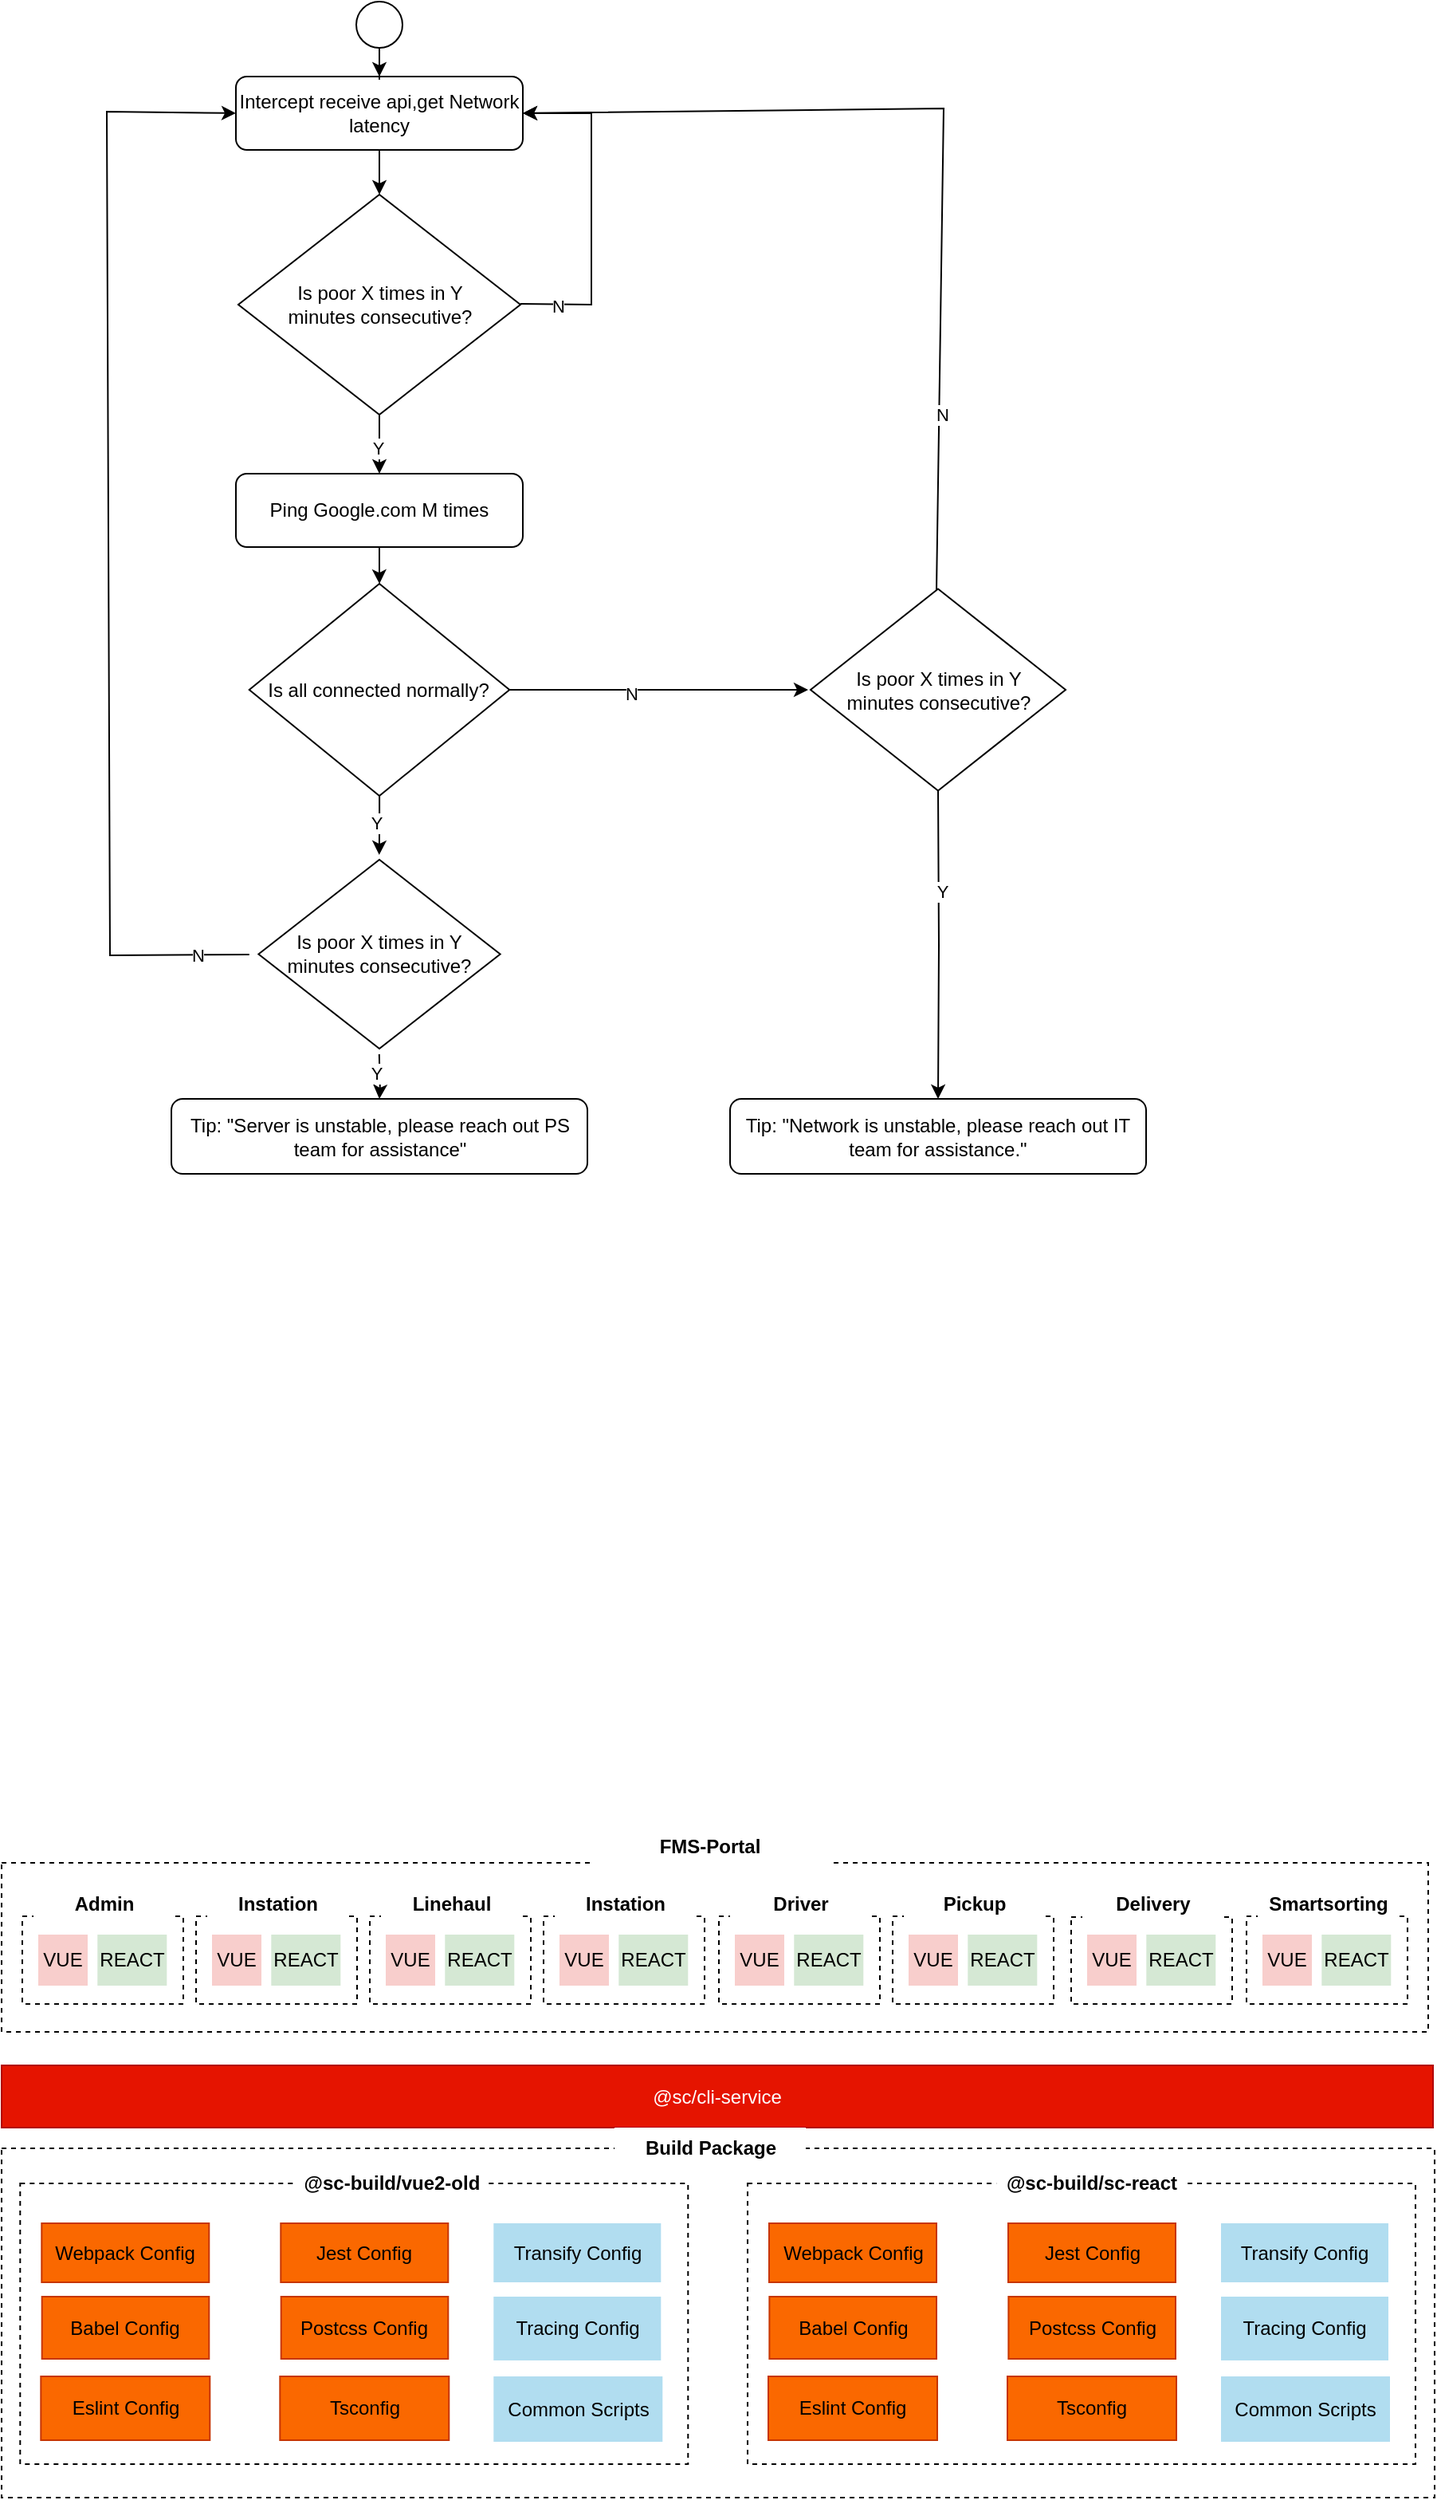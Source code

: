 <mxfile version="22.1.7" type="github">
  <diagram id="g7mZL4UJyp3ImM8-Kb3E" name="第 1 页">
    <mxGraphModel dx="1375" dy="907" grid="0" gridSize="10" guides="1" tooltips="1" connect="1" arrows="1" fold="1" page="1" pageScale="1" pageWidth="3300" pageHeight="4681" math="0" shadow="0">
      <root>
        <mxCell id="0" />
        <mxCell id="1" parent="0" />
        <mxCell id="xD3RP8KoA3FfiCGScRQc-74" value="" style="rounded=0;whiteSpace=wrap;html=1;dashed=1;" vertex="1" parent="1">
          <mxGeometry x="136" y="1380" width="899" height="219" as="geometry" />
        </mxCell>
        <mxCell id="xD3RP8KoA3FfiCGScRQc-58" value="" style="rounded=0;whiteSpace=wrap;html=1;dashed=1;" vertex="1" parent="1">
          <mxGeometry x="147.65" y="1402" width="419" height="176" as="geometry" />
        </mxCell>
        <mxCell id="xD3RP8KoA3FfiCGScRQc-40" value="" style="rounded=0;whiteSpace=wrap;html=1;dashed=1;" vertex="1" parent="1">
          <mxGeometry x="136" y="1201" width="895" height="106" as="geometry" />
        </mxCell>
        <mxCell id="xD3RP8KoA3FfiCGScRQc-4" value="" style="rounded=0;whiteSpace=wrap;html=1;dashed=1;" vertex="1" parent="1">
          <mxGeometry x="258" y="1234.5" width="101" height="55" as="geometry" />
        </mxCell>
        <mxCell id="zIHW5CxmA5vY3RCyEzZJ-4" value="" style="edgeStyle=orthogonalEdgeStyle;rounded=0;orthogonalLoop=1;jettySize=auto;html=1;fontStyle=0" parent="1" source="zIHW5CxmA5vY3RCyEzZJ-2" target="zIHW5CxmA5vY3RCyEzZJ-3" edge="1">
          <mxGeometry relative="1" as="geometry" />
        </mxCell>
        <mxCell id="zIHW5CxmA5vY3RCyEzZJ-2" value="Intercept receive api,get Network latency" style="rounded=1;whiteSpace=wrap;html=1;fontStyle=0" parent="1" vertex="1">
          <mxGeometry x="283" y="81" width="180" height="46" as="geometry" />
        </mxCell>
        <mxCell id="zIHW5CxmA5vY3RCyEzZJ-10" value="" style="edgeStyle=orthogonalEdgeStyle;rounded=0;orthogonalLoop=1;jettySize=auto;html=1;fontStyle=0" parent="1" source="zIHW5CxmA5vY3RCyEzZJ-3" target="zIHW5CxmA5vY3RCyEzZJ-7" edge="1">
          <mxGeometry relative="1" as="geometry" />
        </mxCell>
        <mxCell id="zIHW5CxmA5vY3RCyEzZJ-11" value="Y" style="edgeLabel;html=1;align=center;verticalAlign=middle;resizable=0;points=[];fontStyle=0" parent="zIHW5CxmA5vY3RCyEzZJ-10" vertex="1" connectable="0">
          <mxGeometry x="0.234" y="-1" relative="1" as="geometry">
            <mxPoint as="offset" />
          </mxGeometry>
        </mxCell>
        <mxCell id="zIHW5CxmA5vY3RCyEzZJ-3" value="Is poor X times in Y&lt;br&gt;minutes consecutive?" style="rhombus;whiteSpace=wrap;html=1;fontStyle=0" parent="1" vertex="1">
          <mxGeometry x="284.5" y="155" width="177" height="138" as="geometry" />
        </mxCell>
        <mxCell id="zIHW5CxmA5vY3RCyEzZJ-5" value="" style="endArrow=classic;html=1;rounded=0;entryX=1;entryY=0.5;entryDx=0;entryDy=0;fontStyle=0" parent="1" target="zIHW5CxmA5vY3RCyEzZJ-2" edge="1">
          <mxGeometry width="50" height="50" relative="1" as="geometry">
            <mxPoint x="461.5" y="223.5" as="sourcePoint" />
            <mxPoint x="506" y="60" as="targetPoint" />
            <Array as="points">
              <mxPoint x="506" y="224" />
              <mxPoint x="506" y="104" />
            </Array>
          </mxGeometry>
        </mxCell>
        <mxCell id="zIHW5CxmA5vY3RCyEzZJ-6" value="N" style="edgeLabel;html=1;align=center;verticalAlign=middle;resizable=0;points=[];fontStyle=0" parent="zIHW5CxmA5vY3RCyEzZJ-5" vertex="1" connectable="0">
          <mxGeometry x="-0.773" y="-1" relative="1" as="geometry">
            <mxPoint as="offset" />
          </mxGeometry>
        </mxCell>
        <mxCell id="zIHW5CxmA5vY3RCyEzZJ-12" value="" style="edgeStyle=orthogonalEdgeStyle;rounded=0;orthogonalLoop=1;jettySize=auto;html=1;fontStyle=0" parent="1" source="zIHW5CxmA5vY3RCyEzZJ-7" target="zIHW5CxmA5vY3RCyEzZJ-8" edge="1">
          <mxGeometry relative="1" as="geometry" />
        </mxCell>
        <mxCell id="zIHW5CxmA5vY3RCyEzZJ-7" value="Ping Google.com M times" style="rounded=1;whiteSpace=wrap;html=1;fontStyle=0" parent="1" vertex="1">
          <mxGeometry x="283" y="330" width="180" height="46" as="geometry" />
        </mxCell>
        <mxCell id="zIHW5CxmA5vY3RCyEzZJ-20" value="" style="edgeStyle=orthogonalEdgeStyle;rounded=0;orthogonalLoop=1;jettySize=auto;html=1;fontStyle=0" parent="1" source="zIHW5CxmA5vY3RCyEzZJ-8" edge="1">
          <mxGeometry relative="1" as="geometry">
            <mxPoint x="642" y="465.5" as="targetPoint" />
          </mxGeometry>
        </mxCell>
        <mxCell id="zIHW5CxmA5vY3RCyEzZJ-22" value="N" style="edgeLabel;html=1;align=center;verticalAlign=middle;resizable=0;points=[];fontStyle=0" parent="zIHW5CxmA5vY3RCyEzZJ-20" vertex="1" connectable="0">
          <mxGeometry x="-0.189" y="-2" relative="1" as="geometry">
            <mxPoint as="offset" />
          </mxGeometry>
        </mxCell>
        <mxCell id="zIHW5CxmA5vY3RCyEzZJ-21" value="" style="edgeStyle=orthogonalEdgeStyle;rounded=0;orthogonalLoop=1;jettySize=auto;html=1;fontStyle=0" parent="1" source="zIHW5CxmA5vY3RCyEzZJ-8" edge="1">
          <mxGeometry relative="1" as="geometry">
            <mxPoint x="372.9" y="569.015" as="targetPoint" />
          </mxGeometry>
        </mxCell>
        <mxCell id="zIHW5CxmA5vY3RCyEzZJ-27" value="Y" style="edgeLabel;html=1;align=center;verticalAlign=middle;resizable=0;points=[];fontStyle=0" parent="zIHW5CxmA5vY3RCyEzZJ-21" vertex="1" connectable="0">
          <mxGeometry x="-0.085" y="-2" relative="1" as="geometry">
            <mxPoint as="offset" />
          </mxGeometry>
        </mxCell>
        <mxCell id="zIHW5CxmA5vY3RCyEzZJ-8" value="Is all connected normally?" style="rhombus;whiteSpace=wrap;html=1;fontStyle=0" parent="1" vertex="1">
          <mxGeometry x="291.38" y="399" width="163.25" height="133" as="geometry" />
        </mxCell>
        <mxCell id="zIHW5CxmA5vY3RCyEzZJ-15" value="Tip: &quot;Network is unstable, please reach out IT team for assistance.&quot;" style="rounded=1;whiteSpace=wrap;html=1;fontStyle=0" parent="1" vertex="1">
          <mxGeometry x="593" y="722" width="261" height="47" as="geometry" />
        </mxCell>
        <mxCell id="zIHW5CxmA5vY3RCyEzZJ-31" value="" style="edgeStyle=orthogonalEdgeStyle;rounded=0;orthogonalLoop=1;jettySize=auto;html=1;fontStyle=0" parent="1" target="zIHW5CxmA5vY3RCyEzZJ-30" edge="1">
          <mxGeometry relative="1" as="geometry">
            <mxPoint x="372.9" y="693.985" as="sourcePoint" />
          </mxGeometry>
        </mxCell>
        <mxCell id="zIHW5CxmA5vY3RCyEzZJ-32" value="Y" style="edgeLabel;html=1;align=center;verticalAlign=middle;resizable=0;points=[];fontStyle=0" parent="zIHW5CxmA5vY3RCyEzZJ-31" vertex="1" connectable="0">
          <mxGeometry x="-0.302" y="-2" relative="1" as="geometry">
            <mxPoint y="2" as="offset" />
          </mxGeometry>
        </mxCell>
        <mxCell id="zIHW5CxmA5vY3RCyEzZJ-23" value="" style="edgeStyle=orthogonalEdgeStyle;rounded=0;orthogonalLoop=1;jettySize=auto;html=1;fontStyle=0" parent="1" target="zIHW5CxmA5vY3RCyEzZJ-15" edge="1">
          <mxGeometry relative="1" as="geometry">
            <mxPoint x="723.5" y="528" as="sourcePoint" />
          </mxGeometry>
        </mxCell>
        <mxCell id="zIHW5CxmA5vY3RCyEzZJ-24" value="Y" style="edgeLabel;html=1;align=center;verticalAlign=middle;resizable=0;points=[];fontStyle=0" parent="zIHW5CxmA5vY3RCyEzZJ-23" vertex="1" connectable="0">
          <mxGeometry x="-0.356" y="2" relative="1" as="geometry">
            <mxPoint y="1" as="offset" />
          </mxGeometry>
        </mxCell>
        <mxCell id="zIHW5CxmA5vY3RCyEzZJ-25" value="" style="endArrow=classic;html=1;rounded=0;entryX=1;entryY=0.5;entryDx=0;entryDy=0;fontStyle=0" parent="1" target="zIHW5CxmA5vY3RCyEzZJ-2" edge="1">
          <mxGeometry width="50" height="50" relative="1" as="geometry">
            <mxPoint x="722.5" y="403" as="sourcePoint" />
            <mxPoint x="727" y="17" as="targetPoint" />
            <Array as="points">
              <mxPoint x="727" y="101" />
            </Array>
          </mxGeometry>
        </mxCell>
        <mxCell id="zIHW5CxmA5vY3RCyEzZJ-26" value="N" style="edgeLabel;html=1;align=center;verticalAlign=middle;resizable=0;points=[];fontStyle=0" parent="zIHW5CxmA5vY3RCyEzZJ-25" vertex="1" connectable="0">
          <mxGeometry x="-0.609" y="-2" relative="1" as="geometry">
            <mxPoint as="offset" />
          </mxGeometry>
        </mxCell>
        <mxCell id="zIHW5CxmA5vY3RCyEzZJ-28" value="" style="endArrow=classic;html=1;rounded=0;entryX=0;entryY=0.5;entryDx=0;entryDy=0;fontStyle=0;exitX=0;exitY=0.5;exitDx=0;exitDy=0;" parent="1" target="zIHW5CxmA5vY3RCyEzZJ-2" edge="1">
          <mxGeometry width="50" height="50" relative="1" as="geometry">
            <mxPoint x="291.38" y="631.5" as="sourcePoint" />
            <mxPoint x="202" y="43" as="targetPoint" />
            <Array as="points">
              <mxPoint x="204" y="632" />
              <mxPoint x="202" y="103" />
            </Array>
          </mxGeometry>
        </mxCell>
        <mxCell id="zIHW5CxmA5vY3RCyEzZJ-29" value="N" style="edgeLabel;html=1;align=center;verticalAlign=middle;resizable=0;points=[];fontStyle=0" parent="zIHW5CxmA5vY3RCyEzZJ-28" vertex="1" connectable="0">
          <mxGeometry x="-0.905" relative="1" as="geometry">
            <mxPoint as="offset" />
          </mxGeometry>
        </mxCell>
        <mxCell id="zIHW5CxmA5vY3RCyEzZJ-30" value="Tip: &quot;Server is unstable, please reach out PS team for assistance&quot;" style="rounded=1;whiteSpace=wrap;html=1;fontStyle=0" parent="1" vertex="1">
          <mxGeometry x="242.51" y="722" width="261" height="47" as="geometry" />
        </mxCell>
        <mxCell id="2U-b-5kxCiwRQoDF3Rcy-1" value="Is poor X times in Y&lt;br&gt;minutes consecutive?" style="rhombus;whiteSpace=wrap;html=1;fontStyle=0" parent="1" vertex="1">
          <mxGeometry x="643.5" y="402.25" width="160" height="126.5" as="geometry" />
        </mxCell>
        <mxCell id="2U-b-5kxCiwRQoDF3Rcy-2" value="Is poor X times in Y&lt;br&gt;minutes consecutive?" style="rhombus;whiteSpace=wrap;html=1;fontStyle=0" parent="1" vertex="1">
          <mxGeometry x="297.19" y="572" width="151.62" height="118.5" as="geometry" />
        </mxCell>
        <mxCell id="zQ62uEivPz7kcOgYmhcY-2" value="" style="edgeStyle=orthogonalEdgeStyle;rounded=0;orthogonalLoop=1;jettySize=auto;html=1;entryX=0.5;entryY=0;entryDx=0;entryDy=0;" parent="1" source="zQ62uEivPz7kcOgYmhcY-1" target="zIHW5CxmA5vY3RCyEzZJ-2" edge="1">
          <mxGeometry relative="1" as="geometry">
            <mxPoint x="376" y="99" as="targetPoint" />
          </mxGeometry>
        </mxCell>
        <mxCell id="zQ62uEivPz7kcOgYmhcY-1" value="" style="ellipse;whiteSpace=wrap;html=1;aspect=fixed;" parent="1" vertex="1">
          <mxGeometry x="358.5" y="34" width="29" height="29" as="geometry" />
        </mxCell>
        <mxCell id="xD3RP8KoA3FfiCGScRQc-2" value="VUE" style="rounded=0;whiteSpace=wrap;html=1;fillColor=#f8cecc;strokeColor=none;" vertex="1" parent="1">
          <mxGeometry x="268" y="1246" width="31" height="32" as="geometry" />
        </mxCell>
        <mxCell id="xD3RP8KoA3FfiCGScRQc-3" value="REACT" style="rounded=0;whiteSpace=wrap;html=1;fillColor=#d5e8d4;strokeColor=none;" vertex="1" parent="1">
          <mxGeometry x="305.15" y="1246" width="43.5" height="32" as="geometry" />
        </mxCell>
        <mxCell id="xD3RP8KoA3FfiCGScRQc-6" value="&lt;b&gt;&lt;font style=&quot;font-size: 12px;&quot;&gt;Instation&lt;/font&gt;&lt;/b&gt;" style="rounded=0;whiteSpace=wrap;html=1;strokeColor=none;" vertex="1" parent="1">
          <mxGeometry x="265" y="1212" width="89" height="29" as="geometry" />
        </mxCell>
        <mxCell id="xD3RP8KoA3FfiCGScRQc-11" value="" style="rounded=0;whiteSpace=wrap;html=1;dashed=1;" vertex="1" parent="1">
          <mxGeometry x="367" y="1234.5" width="101" height="55" as="geometry" />
        </mxCell>
        <mxCell id="xD3RP8KoA3FfiCGScRQc-12" value="VUE" style="rounded=0;whiteSpace=wrap;html=1;fillColor=#f8cecc;strokeColor=none;" vertex="1" parent="1">
          <mxGeometry x="377" y="1246" width="31" height="32" as="geometry" />
        </mxCell>
        <mxCell id="xD3RP8KoA3FfiCGScRQc-13" value="REACT" style="rounded=0;whiteSpace=wrap;html=1;fillColor=#d5e8d4;strokeColor=none;" vertex="1" parent="1">
          <mxGeometry x="414.15" y="1246" width="43.5" height="32" as="geometry" />
        </mxCell>
        <mxCell id="xD3RP8KoA3FfiCGScRQc-14" value="&lt;b&gt;&lt;font style=&quot;font-size: 12px;&quot;&gt;Linehaul&lt;/font&gt;&lt;/b&gt;" style="rounded=0;whiteSpace=wrap;html=1;strokeColor=none;" vertex="1" parent="1">
          <mxGeometry x="374" y="1212" width="89" height="29" as="geometry" />
        </mxCell>
        <mxCell id="xD3RP8KoA3FfiCGScRQc-15" value="" style="rounded=0;whiteSpace=wrap;html=1;dashed=1;" vertex="1" parent="1">
          <mxGeometry x="476" y="1234.5" width="101" height="55" as="geometry" />
        </mxCell>
        <mxCell id="xD3RP8KoA3FfiCGScRQc-16" value="VUE" style="rounded=0;whiteSpace=wrap;html=1;fillColor=#f8cecc;strokeColor=none;" vertex="1" parent="1">
          <mxGeometry x="486" y="1246" width="31" height="32" as="geometry" />
        </mxCell>
        <mxCell id="xD3RP8KoA3FfiCGScRQc-17" value="REACT" style="rounded=0;whiteSpace=wrap;html=1;fillColor=#d5e8d4;strokeColor=none;" vertex="1" parent="1">
          <mxGeometry x="523.15" y="1246" width="43.5" height="32" as="geometry" />
        </mxCell>
        <mxCell id="xD3RP8KoA3FfiCGScRQc-18" value="&lt;b&gt;&lt;font style=&quot;font-size: 12px;&quot;&gt;Instation&lt;/font&gt;&lt;/b&gt;" style="rounded=0;whiteSpace=wrap;html=1;strokeColor=none;" vertex="1" parent="1">
          <mxGeometry x="483" y="1212" width="89" height="29" as="geometry" />
        </mxCell>
        <mxCell id="xD3RP8KoA3FfiCGScRQc-19" value="" style="rounded=0;whiteSpace=wrap;html=1;dashed=1;" vertex="1" parent="1">
          <mxGeometry x="586" y="1234.5" width="101" height="55" as="geometry" />
        </mxCell>
        <mxCell id="xD3RP8KoA3FfiCGScRQc-20" value="VUE" style="rounded=0;whiteSpace=wrap;html=1;fillColor=#f8cecc;strokeColor=none;" vertex="1" parent="1">
          <mxGeometry x="596" y="1246" width="31" height="32" as="geometry" />
        </mxCell>
        <mxCell id="xD3RP8KoA3FfiCGScRQc-21" value="REACT" style="rounded=0;whiteSpace=wrap;html=1;fillColor=#d5e8d4;strokeColor=none;" vertex="1" parent="1">
          <mxGeometry x="633.15" y="1246" width="43.5" height="32" as="geometry" />
        </mxCell>
        <mxCell id="xD3RP8KoA3FfiCGScRQc-22" value="&lt;b&gt;&lt;font style=&quot;font-size: 12px;&quot;&gt;Driver&lt;/font&gt;&lt;/b&gt;" style="rounded=0;whiteSpace=wrap;html=1;strokeColor=none;" vertex="1" parent="1">
          <mxGeometry x="593" y="1212" width="89" height="29" as="geometry" />
        </mxCell>
        <mxCell id="xD3RP8KoA3FfiCGScRQc-23" value="" style="rounded=0;whiteSpace=wrap;html=1;dashed=1;" vertex="1" parent="1">
          <mxGeometry x="695" y="1234.5" width="101" height="55" as="geometry" />
        </mxCell>
        <mxCell id="xD3RP8KoA3FfiCGScRQc-24" value="VUE" style="rounded=0;whiteSpace=wrap;html=1;fillColor=#f8cecc;strokeColor=none;" vertex="1" parent="1">
          <mxGeometry x="705" y="1246" width="31" height="32" as="geometry" />
        </mxCell>
        <mxCell id="xD3RP8KoA3FfiCGScRQc-25" value="REACT" style="rounded=0;whiteSpace=wrap;html=1;fillColor=#d5e8d4;strokeColor=none;" vertex="1" parent="1">
          <mxGeometry x="742.15" y="1246" width="43.5" height="32" as="geometry" />
        </mxCell>
        <mxCell id="xD3RP8KoA3FfiCGScRQc-26" value="&lt;b&gt;&lt;font style=&quot;font-size: 12px;&quot;&gt;Pickup&lt;/font&gt;&lt;/b&gt;" style="rounded=0;whiteSpace=wrap;html=1;strokeColor=none;" vertex="1" parent="1">
          <mxGeometry x="702" y="1212" width="89" height="29" as="geometry" />
        </mxCell>
        <mxCell id="xD3RP8KoA3FfiCGScRQc-27" value="" style="rounded=0;whiteSpace=wrap;html=1;dashed=1;" vertex="1" parent="1">
          <mxGeometry x="149" y="1234.5" width="101" height="55" as="geometry" />
        </mxCell>
        <mxCell id="xD3RP8KoA3FfiCGScRQc-28" value="VUE" style="rounded=0;whiteSpace=wrap;html=1;fillColor=#f8cecc;strokeColor=none;" vertex="1" parent="1">
          <mxGeometry x="159" y="1246" width="31" height="32" as="geometry" />
        </mxCell>
        <mxCell id="xD3RP8KoA3FfiCGScRQc-29" value="REACT" style="rounded=0;whiteSpace=wrap;html=1;fillColor=#d5e8d4;strokeColor=none;" vertex="1" parent="1">
          <mxGeometry x="196.15" y="1246" width="43.5" height="32" as="geometry" />
        </mxCell>
        <mxCell id="xD3RP8KoA3FfiCGScRQc-30" value="&lt;b&gt;&lt;font style=&quot;font-size: 12px;&quot;&gt;Admin&lt;/font&gt;&lt;/b&gt;" style="rounded=0;whiteSpace=wrap;html=1;strokeColor=none;" vertex="1" parent="1">
          <mxGeometry x="156" y="1212" width="89" height="29" as="geometry" />
        </mxCell>
        <mxCell id="xD3RP8KoA3FfiCGScRQc-31" value="" style="rounded=0;whiteSpace=wrap;html=1;dashed=1;" vertex="1" parent="1">
          <mxGeometry x="807" y="1235" width="101" height="54.5" as="geometry" />
        </mxCell>
        <mxCell id="xD3RP8KoA3FfiCGScRQc-32" value="VUE" style="rounded=0;whiteSpace=wrap;html=1;fillColor=#f8cecc;strokeColor=none;" vertex="1" parent="1">
          <mxGeometry x="817" y="1246" width="31" height="32" as="geometry" />
        </mxCell>
        <mxCell id="xD3RP8KoA3FfiCGScRQc-33" value="REACT" style="rounded=0;whiteSpace=wrap;html=1;fillColor=#d5e8d4;strokeColor=none;" vertex="1" parent="1">
          <mxGeometry x="854.15" y="1246" width="43.5" height="32" as="geometry" />
        </mxCell>
        <mxCell id="xD3RP8KoA3FfiCGScRQc-34" value="&lt;b&gt;&lt;font style=&quot;font-size: 12px;&quot;&gt;Delivery&lt;/font&gt;&lt;/b&gt;" style="rounded=0;whiteSpace=wrap;html=1;strokeColor=none;" vertex="1" parent="1">
          <mxGeometry x="814" y="1212" width="89" height="29" as="geometry" />
        </mxCell>
        <mxCell id="xD3RP8KoA3FfiCGScRQc-35" value="" style="rounded=0;whiteSpace=wrap;html=1;dashed=1;" vertex="1" parent="1">
          <mxGeometry x="917" y="1234.5" width="101" height="55" as="geometry" />
        </mxCell>
        <mxCell id="xD3RP8KoA3FfiCGScRQc-36" value="VUE" style="rounded=0;whiteSpace=wrap;html=1;fillColor=#f8cecc;strokeColor=none;" vertex="1" parent="1">
          <mxGeometry x="927" y="1246" width="31" height="32" as="geometry" />
        </mxCell>
        <mxCell id="xD3RP8KoA3FfiCGScRQc-37" value="REACT" style="rounded=0;whiteSpace=wrap;html=1;fillColor=#d5e8d4;strokeColor=none;" vertex="1" parent="1">
          <mxGeometry x="964.15" y="1246" width="43.5" height="32" as="geometry" />
        </mxCell>
        <mxCell id="xD3RP8KoA3FfiCGScRQc-38" value="&lt;b&gt;&lt;font style=&quot;font-size: 12px;&quot;&gt;Smartsorting&lt;/font&gt;&lt;/b&gt;" style="rounded=0;whiteSpace=wrap;html=1;strokeColor=none;" vertex="1" parent="1">
          <mxGeometry x="924" y="1212" width="89" height="29" as="geometry" />
        </mxCell>
        <mxCell id="xD3RP8KoA3FfiCGScRQc-41" value="&lt;b&gt;FMS-Portal&lt;/b&gt;" style="rounded=0;whiteSpace=wrap;html=1;strokeColor=none;" vertex="1" parent="1">
          <mxGeometry x="506" y="1169" width="149" height="43" as="geometry" />
        </mxCell>
        <mxCell id="xD3RP8KoA3FfiCGScRQc-45" value="Jest Config" style="rounded=0;whiteSpace=wrap;html=1;fillColor=#fa6800;strokeColor=#C73500;fontColor=#000000;" vertex="1" parent="1">
          <mxGeometry x="311.15" y="1427" width="105" height="37" as="geometry" />
        </mxCell>
        <mxCell id="xD3RP8KoA3FfiCGScRQc-47" value="Postcss Config" style="rounded=0;whiteSpace=wrap;html=1;fillColor=#fa6800;strokeColor=#C73500;fontColor=#000000;" vertex="1" parent="1">
          <mxGeometry x="311.34" y="1473" width="104.81" height="39" as="geometry" />
        </mxCell>
        <mxCell id="xD3RP8KoA3FfiCGScRQc-48" value="Tsconfig" style="rounded=0;whiteSpace=wrap;html=1;fillColor=#fa6800;strokeColor=#C73500;fontColor=#000000;" vertex="1" parent="1">
          <mxGeometry x="310.65" y="1523" width="106" height="40" as="geometry" />
        </mxCell>
        <mxCell id="xD3RP8KoA3FfiCGScRQc-55" value="Transify Config" style="rounded=0;whiteSpace=wrap;html=1;fillColor=#b1ddf0;strokeColor=none;" vertex="1" parent="1">
          <mxGeometry x="444.65" y="1427" width="105" height="37" as="geometry" />
        </mxCell>
        <mxCell id="xD3RP8KoA3FfiCGScRQc-56" value="Common Scripts" style="rounded=0;whiteSpace=wrap;html=1;fillColor=#b1ddf0;strokeColor=none;" vertex="1" parent="1">
          <mxGeometry x="444.65" y="1523" width="106" height="41" as="geometry" />
        </mxCell>
        <mxCell id="xD3RP8KoA3FfiCGScRQc-57" value="Tracing Config" style="rounded=0;whiteSpace=wrap;html=1;fillColor=#b1ddf0;strokeColor=none;" vertex="1" parent="1">
          <mxGeometry x="444.65" y="1473" width="105" height="40" as="geometry" />
        </mxCell>
        <mxCell id="xD3RP8KoA3FfiCGScRQc-70" value="&lt;b&gt;@sc-build/vue2-old&lt;/b&gt;" style="rounded=0;whiteSpace=wrap;html=1;strokeColor=none;" vertex="1" parent="1">
          <mxGeometry x="321" y="1385" width="120" height="33" as="geometry" />
        </mxCell>
        <mxCell id="xD3RP8KoA3FfiCGScRQc-73" value="@sc/cli-service" style="rounded=0;whiteSpace=wrap;html=1;fillColor=#e51400;strokeColor=#B20000;fontColor=#ffffff;" vertex="1" parent="1">
          <mxGeometry x="136" y="1328" width="898" height="39" as="geometry" />
        </mxCell>
        <mxCell id="xD3RP8KoA3FfiCGScRQc-76" value="&lt;b&gt;Build Package&lt;/b&gt;" style="rounded=0;whiteSpace=wrap;html=1;strokeColor=none;" vertex="1" parent="1">
          <mxGeometry x="520.5" y="1367" width="120" height="25" as="geometry" />
        </mxCell>
        <mxCell id="xD3RP8KoA3FfiCGScRQc-80" value="Webpack Config" style="rounded=0;whiteSpace=wrap;html=1;fillColor=#fa6800;strokeColor=#C73500;fontColor=#000000;" vertex="1" parent="1">
          <mxGeometry x="161.15" y="1427" width="105" height="37" as="geometry" />
        </mxCell>
        <mxCell id="xD3RP8KoA3FfiCGScRQc-81" value="Babel Config" style="rounded=0;whiteSpace=wrap;html=1;fillColor=#fa6800;strokeColor=#C73500;fontColor=#000000;" vertex="1" parent="1">
          <mxGeometry x="161.34" y="1473" width="104.81" height="39" as="geometry" />
        </mxCell>
        <mxCell id="xD3RP8KoA3FfiCGScRQc-82" value="Eslint Config" style="rounded=0;whiteSpace=wrap;html=1;fillColor=#fa6800;strokeColor=#C73500;fontColor=#000000;" vertex="1" parent="1">
          <mxGeometry x="160.65" y="1523" width="106" height="40" as="geometry" />
        </mxCell>
        <mxCell id="xD3RP8KoA3FfiCGScRQc-93" value="" style="rounded=0;whiteSpace=wrap;html=1;dashed=1;" vertex="1" parent="1">
          <mxGeometry x="604" y="1402" width="419" height="176" as="geometry" />
        </mxCell>
        <mxCell id="xD3RP8KoA3FfiCGScRQc-94" value="Jest Config" style="rounded=0;whiteSpace=wrap;html=1;fillColor=#fa6800;strokeColor=#C73500;fontColor=#000000;" vertex="1" parent="1">
          <mxGeometry x="767.5" y="1427" width="105" height="37" as="geometry" />
        </mxCell>
        <mxCell id="xD3RP8KoA3FfiCGScRQc-95" value="Postcss Config" style="rounded=0;whiteSpace=wrap;html=1;fillColor=#fa6800;strokeColor=#C73500;fontColor=#000000;" vertex="1" parent="1">
          <mxGeometry x="767.69" y="1473" width="104.81" height="39" as="geometry" />
        </mxCell>
        <mxCell id="xD3RP8KoA3FfiCGScRQc-96" value="Tsconfig" style="rounded=0;whiteSpace=wrap;html=1;fillColor=#fa6800;strokeColor=#C73500;fontColor=#000000;" vertex="1" parent="1">
          <mxGeometry x="767" y="1523" width="106" height="40" as="geometry" />
        </mxCell>
        <mxCell id="xD3RP8KoA3FfiCGScRQc-97" value="Transify Config" style="rounded=0;whiteSpace=wrap;html=1;fillColor=#b1ddf0;strokeColor=none;" vertex="1" parent="1">
          <mxGeometry x="901" y="1427" width="105" height="37" as="geometry" />
        </mxCell>
        <mxCell id="xD3RP8KoA3FfiCGScRQc-98" value="Common Scripts" style="rounded=0;whiteSpace=wrap;html=1;fillColor=#b1ddf0;strokeColor=none;" vertex="1" parent="1">
          <mxGeometry x="901" y="1523" width="106" height="41" as="geometry" />
        </mxCell>
        <mxCell id="xD3RP8KoA3FfiCGScRQc-99" value="Tracing Config" style="rounded=0;whiteSpace=wrap;html=1;fillColor=#b1ddf0;strokeColor=none;" vertex="1" parent="1">
          <mxGeometry x="901" y="1473" width="105" height="40" as="geometry" />
        </mxCell>
        <mxCell id="xD3RP8KoA3FfiCGScRQc-100" value="&lt;b&gt;@sc-build/sc-react&lt;br&gt;&lt;/b&gt;" style="rounded=0;whiteSpace=wrap;html=1;strokeColor=none;" vertex="1" parent="1">
          <mxGeometry x="760.09" y="1385" width="120" height="33" as="geometry" />
        </mxCell>
        <mxCell id="xD3RP8KoA3FfiCGScRQc-101" value="Webpack Config" style="rounded=0;whiteSpace=wrap;html=1;fillColor=#fa6800;strokeColor=#C73500;fontColor=#000000;" vertex="1" parent="1">
          <mxGeometry x="617.5" y="1427" width="105" height="37" as="geometry" />
        </mxCell>
        <mxCell id="xD3RP8KoA3FfiCGScRQc-102" value="Babel Config" style="rounded=0;whiteSpace=wrap;html=1;fillColor=#fa6800;strokeColor=#C73500;fontColor=#000000;" vertex="1" parent="1">
          <mxGeometry x="617.69" y="1473" width="104.81" height="39" as="geometry" />
        </mxCell>
        <mxCell id="xD3RP8KoA3FfiCGScRQc-103" value="Eslint Config" style="rounded=0;whiteSpace=wrap;html=1;fillColor=#fa6800;strokeColor=#C73500;fontColor=#000000;" vertex="1" parent="1">
          <mxGeometry x="617" y="1523" width="106" height="40" as="geometry" />
        </mxCell>
      </root>
    </mxGraphModel>
  </diagram>
</mxfile>
